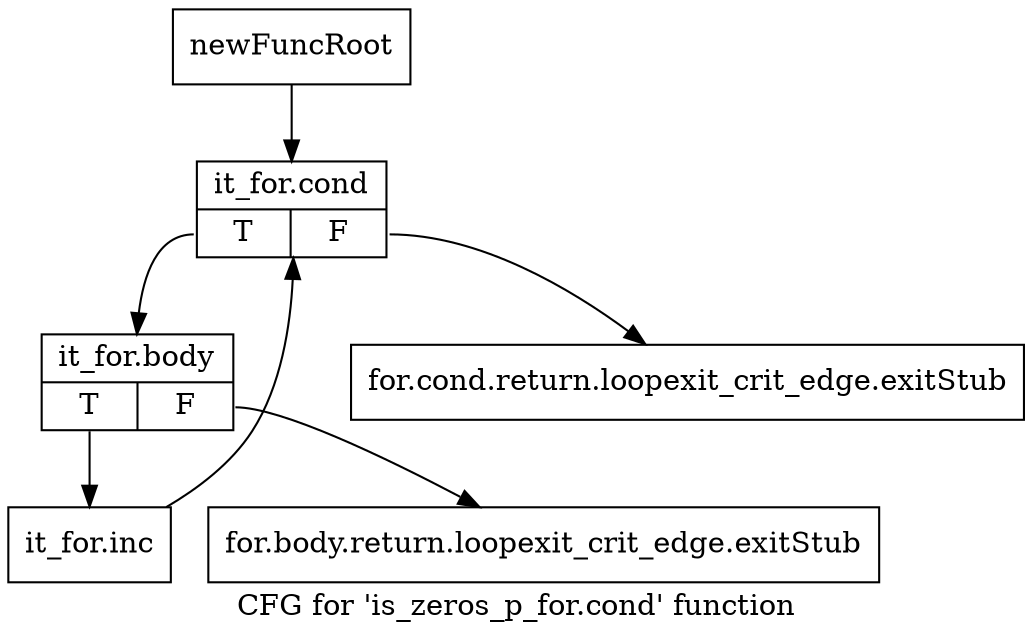 digraph "CFG for 'is_zeros_p_for.cond' function" {
	label="CFG for 'is_zeros_p_for.cond' function";

	Node0xadfd3f0 [shape=record,label="{newFuncRoot}"];
	Node0xadfd3f0 -> Node0xadfd4e0;
	Node0xadfd440 [shape=record,label="{for.cond.return.loopexit_crit_edge.exitStub}"];
	Node0xadfd490 [shape=record,label="{for.body.return.loopexit_crit_edge.exitStub}"];
	Node0xadfd4e0 [shape=record,label="{it_for.cond|{<s0>T|<s1>F}}"];
	Node0xadfd4e0:s0 -> Node0xadfd530;
	Node0xadfd4e0:s1 -> Node0xadfd440;
	Node0xadfd530 [shape=record,label="{it_for.body|{<s0>T|<s1>F}}"];
	Node0xadfd530:s0 -> Node0xadfd580;
	Node0xadfd530:s1 -> Node0xadfd490;
	Node0xadfd580 [shape=record,label="{it_for.inc}"];
	Node0xadfd580 -> Node0xadfd4e0;
}
